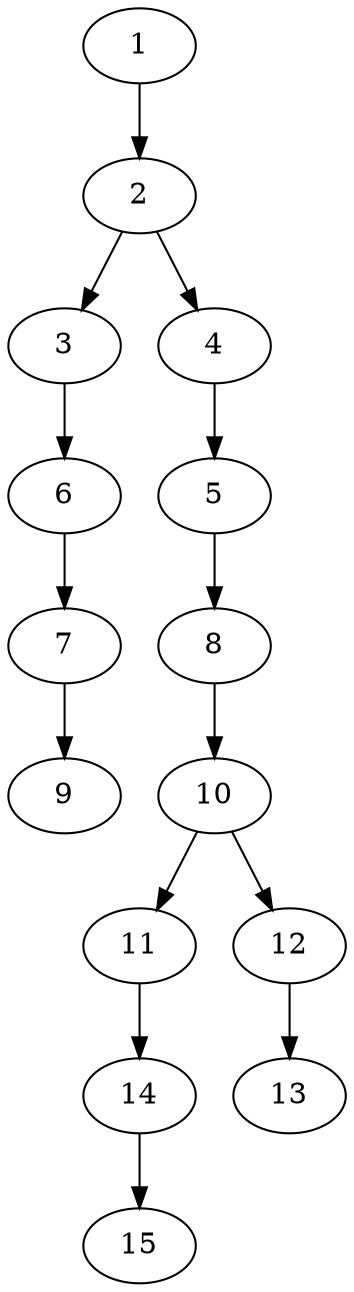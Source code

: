 // DAG (tier=1-easy, mode=compute, n=15, ccr=0.293, fat=0.381, density=0.309, regular=0.751, jump=0.093, mindata=262144, maxdata=2097152)
// DAG automatically generated by daggen at Sun Aug 24 16:33:32 2025
// /home/ermia/Project/Environments/daggen/bin/daggen --dot --ccr 0.293 --fat 0.381 --regular 0.751 --density 0.309 --jump 0.093 --mindata 262144 --maxdata 2097152 -n 15 
digraph G {
  1 [size="355810002927091712", alpha="0.13", expect_size="177905001463545856"]
  1 -> 2 [size ="4017002381312"]
  2 [size="100566948451641", alpha="0.07", expect_size="50283474225820"]
  2 -> 3 [size ="7177502720000"]
  2 -> 4 [size ="7177502720000"]
  3 [size="33214409740919900", alpha="0.14", expect_size="16607204870459950"]
  3 -> 6 [size ="24759177838592"]
  4 [size="252360776669580", alpha="0.12", expect_size="126180388334790"]
  4 -> 5 [size ="800952680448"]
  5 [size="1023022452122320896", alpha="0.13", expect_size="511511226061160448"]
  5 -> 8 [size ="8122320027648"]
  6 [size="1088067201029600", alpha="0.20", expect_size="544033600514800"]
  6 -> 7 [size ="25984552140800"]
  7 [size="4944101518780766", alpha="0.14", expect_size="2472050759390383"]
  7 -> 9 [size ="2687340904448"]
  8 [size="1582437827847651328", alpha="0.15", expect_size="791218913923825664"]
  8 -> 10 [size ="10863616458752"]
  9 [size="306867230774482", alpha="0.20", expect_size="153433615387241"]
  10 [size="203484172567564", alpha="0.03", expect_size="101742086283782"]
  10 -> 11 [size ="5737212280832"]
  10 -> 12 [size ="5737212280832"]
  11 [size="7517003976726806528", alpha="0.19", expect_size="3758501988363403264"]
  11 -> 14 [size ="30698689789952"]
  12 [size="1870351444565322", alpha="0.13", expect_size="935175722282661"]
  12 -> 13 [size ="3982248378368"]
  13 [size="1290745753890104", alpha="0.18", expect_size="645372876945052"]
  14 [size="7134662233161728000", alpha="0.02", expect_size="3567331116580864000"]
  14 -> 15 [size ="29648696115200"]
  15 [size="112908299300503552", alpha="0.12", expect_size="56454149650251776"]
}
